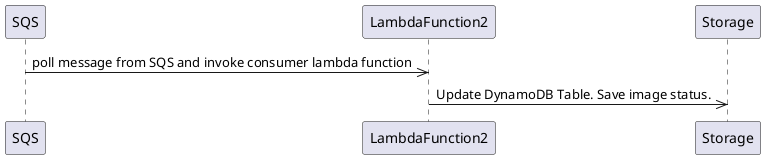 @startuml
    participant SQS
    participant LambdaFunction2
    participant Storage

    SQS->>LambdaFunction2: poll message from SQS and invoke consumer lambda function
    LambdaFunction2->>Storage: Update DynamoDB Table. Save image status.
@enduml